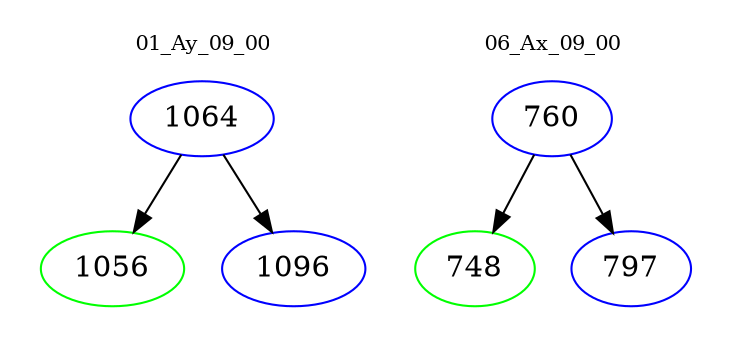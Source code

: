 digraph{
subgraph cluster_0 {
color = white
label = "01_Ay_09_00";
fontsize=10;
T0_1064 [label="1064", color="blue"]
T0_1064 -> T0_1056 [color="black"]
T0_1056 [label="1056", color="green"]
T0_1064 -> T0_1096 [color="black"]
T0_1096 [label="1096", color="blue"]
}
subgraph cluster_1 {
color = white
label = "06_Ax_09_00";
fontsize=10;
T1_760 [label="760", color="blue"]
T1_760 -> T1_748 [color="black"]
T1_748 [label="748", color="green"]
T1_760 -> T1_797 [color="black"]
T1_797 [label="797", color="blue"]
}
}
